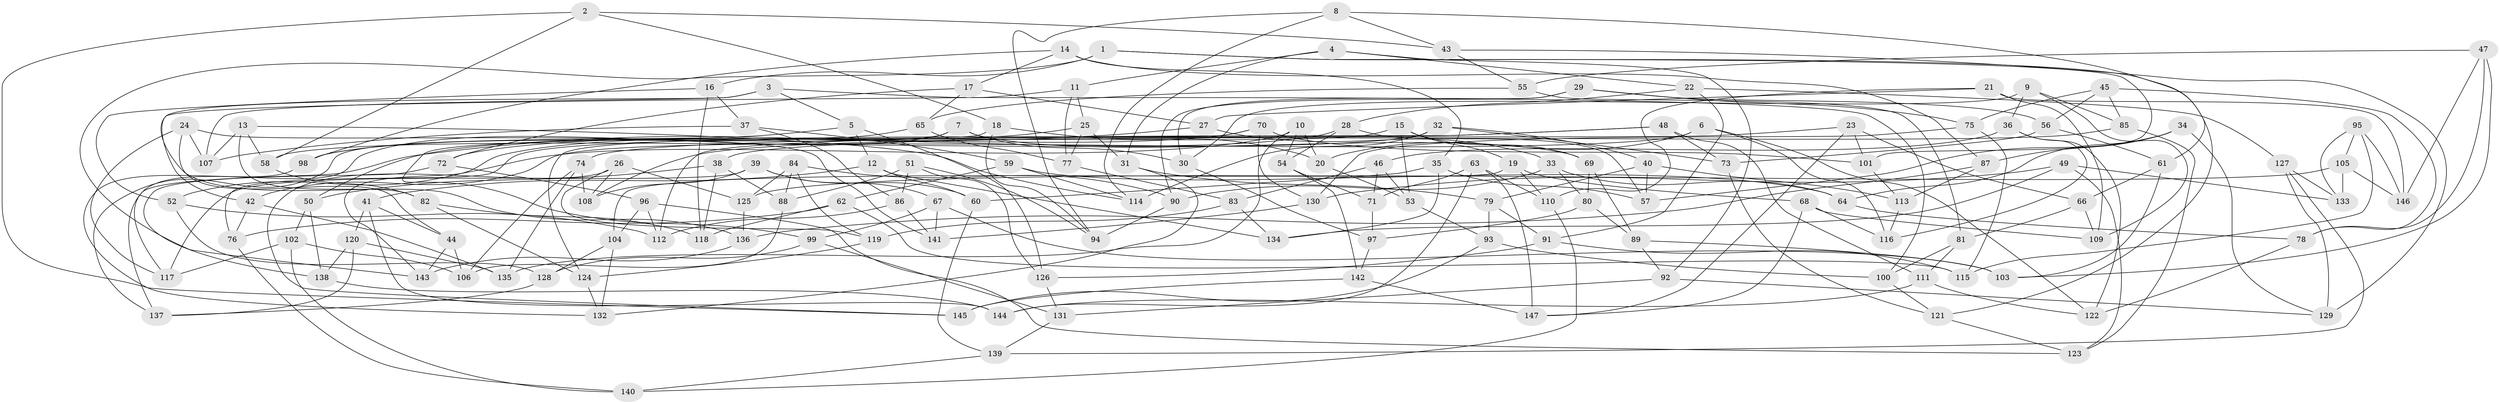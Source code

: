 // coarse degree distribution, {6: 0.5543478260869565, 4: 0.40217391304347827, 5: 0.043478260869565216}
// Generated by graph-tools (version 1.1) at 2025/24/03/03/25 07:24:25]
// undirected, 147 vertices, 294 edges
graph export_dot {
graph [start="1"]
  node [color=gray90,style=filled];
  1;
  2;
  3;
  4;
  5;
  6;
  7;
  8;
  9;
  10;
  11;
  12;
  13;
  14;
  15;
  16;
  17;
  18;
  19;
  20;
  21;
  22;
  23;
  24;
  25;
  26;
  27;
  28;
  29;
  30;
  31;
  32;
  33;
  34;
  35;
  36;
  37;
  38;
  39;
  40;
  41;
  42;
  43;
  44;
  45;
  46;
  47;
  48;
  49;
  50;
  51;
  52;
  53;
  54;
  55;
  56;
  57;
  58;
  59;
  60;
  61;
  62;
  63;
  64;
  65;
  66;
  67;
  68;
  69;
  70;
  71;
  72;
  73;
  74;
  75;
  76;
  77;
  78;
  79;
  80;
  81;
  82;
  83;
  84;
  85;
  86;
  87;
  88;
  89;
  90;
  91;
  92;
  93;
  94;
  95;
  96;
  97;
  98;
  99;
  100;
  101;
  102;
  103;
  104;
  105;
  106;
  107;
  108;
  109;
  110;
  111;
  112;
  113;
  114;
  115;
  116;
  117;
  118;
  119;
  120;
  121;
  122;
  123;
  124;
  125;
  126;
  127;
  128;
  129;
  130;
  131;
  132;
  133;
  134;
  135;
  136;
  137;
  138;
  139;
  140;
  141;
  142;
  143;
  144;
  145;
  146;
  147;
  1 -- 121;
  1 -- 143;
  1 -- 101;
  1 -- 16;
  2 -- 58;
  2 -- 145;
  2 -- 18;
  2 -- 43;
  3 -- 100;
  3 -- 5;
  3 -- 107;
  3 -- 136;
  4 -- 92;
  4 -- 11;
  4 -- 22;
  4 -- 31;
  5 -- 126;
  5 -- 98;
  5 -- 12;
  6 -- 42;
  6 -- 116;
  6 -- 20;
  6 -- 122;
  7 -- 69;
  7 -- 30;
  7 -- 137;
  7 -- 117;
  8 -- 94;
  8 -- 114;
  8 -- 61;
  8 -- 43;
  9 -- 109;
  9 -- 30;
  9 -- 36;
  9 -- 85;
  10 -- 20;
  10 -- 54;
  10 -- 135;
  10 -- 143;
  11 -- 77;
  11 -- 25;
  11 -- 42;
  12 -- 134;
  12 -- 41;
  12 -- 60;
  13 -- 107;
  13 -- 58;
  13 -- 82;
  13 -- 114;
  14 -- 87;
  14 -- 98;
  14 -- 17;
  14 -- 35;
  15 -- 19;
  15 -- 76;
  15 -- 69;
  15 -- 53;
  16 -- 52;
  16 -- 118;
  16 -- 37;
  17 -- 27;
  17 -- 72;
  17 -- 65;
  18 -- 99;
  18 -- 94;
  18 -- 20;
  19 -- 110;
  19 -- 68;
  19 -- 104;
  20 -- 53;
  21 -- 146;
  21 -- 109;
  21 -- 27;
  21 -- 110;
  22 -- 127;
  22 -- 28;
  22 -- 91;
  23 -- 101;
  23 -- 147;
  23 -- 38;
  23 -- 66;
  24 -- 141;
  24 -- 107;
  24 -- 44;
  24 -- 117;
  25 -- 50;
  25 -- 31;
  25 -- 77;
  26 -- 119;
  26 -- 145;
  26 -- 125;
  26 -- 108;
  27 -- 137;
  27 -- 33;
  28 -- 52;
  28 -- 54;
  28 -- 57;
  29 -- 75;
  29 -- 56;
  29 -- 90;
  29 -- 30;
  30 -- 97;
  31 -- 132;
  31 -- 79;
  32 -- 73;
  32 -- 114;
  32 -- 40;
  32 -- 58;
  33 -- 64;
  33 -- 80;
  33 -- 90;
  34 -- 129;
  34 -- 87;
  34 -- 57;
  34 -- 64;
  35 -- 60;
  35 -- 134;
  35 -- 57;
  36 -- 116;
  36 -- 46;
  36 -- 122;
  37 -- 59;
  37 -- 107;
  37 -- 86;
  38 -- 50;
  38 -- 88;
  38 -- 118;
  39 -- 60;
  39 -- 67;
  39 -- 117;
  39 -- 108;
  40 -- 57;
  40 -- 113;
  40 -- 79;
  41 -- 44;
  41 -- 144;
  41 -- 120;
  42 -- 135;
  42 -- 76;
  43 -- 129;
  43 -- 55;
  44 -- 106;
  44 -- 143;
  45 -- 78;
  45 -- 56;
  45 -- 75;
  45 -- 85;
  46 -- 53;
  46 -- 83;
  46 -- 71;
  47 -- 78;
  47 -- 146;
  47 -- 103;
  47 -- 55;
  48 -- 73;
  48 -- 74;
  48 -- 112;
  48 -- 111;
  49 -- 130;
  49 -- 134;
  49 -- 123;
  49 -- 133;
  50 -- 138;
  50 -- 102;
  51 -- 94;
  51 -- 126;
  51 -- 86;
  51 -- 88;
  52 -- 128;
  52 -- 112;
  53 -- 93;
  54 -- 142;
  54 -- 71;
  55 -- 65;
  55 -- 81;
  56 -- 61;
  56 -- 73;
  58 -- 82;
  59 -- 62;
  59 -- 114;
  59 -- 64;
  60 -- 139;
  61 -- 103;
  61 -- 66;
  62 -- 76;
  62 -- 118;
  62 -- 115;
  63 -- 144;
  63 -- 110;
  63 -- 71;
  63 -- 147;
  64 -- 78;
  65 -- 98;
  65 -- 77;
  66 -- 81;
  66 -- 109;
  67 -- 141;
  67 -- 103;
  67 -- 99;
  68 -- 116;
  68 -- 147;
  68 -- 109;
  69 -- 80;
  69 -- 89;
  70 -- 124;
  70 -- 130;
  70 -- 72;
  70 -- 101;
  71 -- 97;
  72 -- 138;
  72 -- 96;
  73 -- 121;
  74 -- 135;
  74 -- 108;
  74 -- 106;
  75 -- 130;
  75 -- 115;
  76 -- 140;
  77 -- 83;
  78 -- 122;
  79 -- 93;
  79 -- 91;
  80 -- 97;
  80 -- 89;
  81 -- 111;
  81 -- 100;
  82 -- 124;
  82 -- 118;
  83 -- 119;
  83 -- 134;
  84 -- 90;
  84 -- 119;
  84 -- 88;
  84 -- 125;
  85 -- 108;
  85 -- 123;
  86 -- 141;
  86 -- 112;
  87 -- 136;
  87 -- 113;
  88 -- 106;
  89 -- 103;
  89 -- 92;
  90 -- 94;
  91 -- 126;
  91 -- 115;
  92 -- 131;
  92 -- 129;
  93 -- 100;
  93 -- 145;
  95 -- 133;
  95 -- 105;
  95 -- 146;
  95 -- 115;
  96 -- 104;
  96 -- 112;
  96 -- 123;
  97 -- 142;
  98 -- 132;
  99 -- 128;
  99 -- 131;
  100 -- 121;
  101 -- 113;
  102 -- 117;
  102 -- 140;
  102 -- 106;
  104 -- 128;
  104 -- 132;
  105 -- 133;
  105 -- 125;
  105 -- 146;
  110 -- 140;
  111 -- 144;
  111 -- 122;
  113 -- 116;
  119 -- 124;
  120 -- 138;
  120 -- 137;
  120 -- 135;
  121 -- 123;
  124 -- 132;
  125 -- 136;
  126 -- 131;
  127 -- 133;
  127 -- 139;
  127 -- 129;
  128 -- 137;
  130 -- 141;
  131 -- 139;
  136 -- 143;
  138 -- 144;
  139 -- 140;
  142 -- 145;
  142 -- 147;
}
